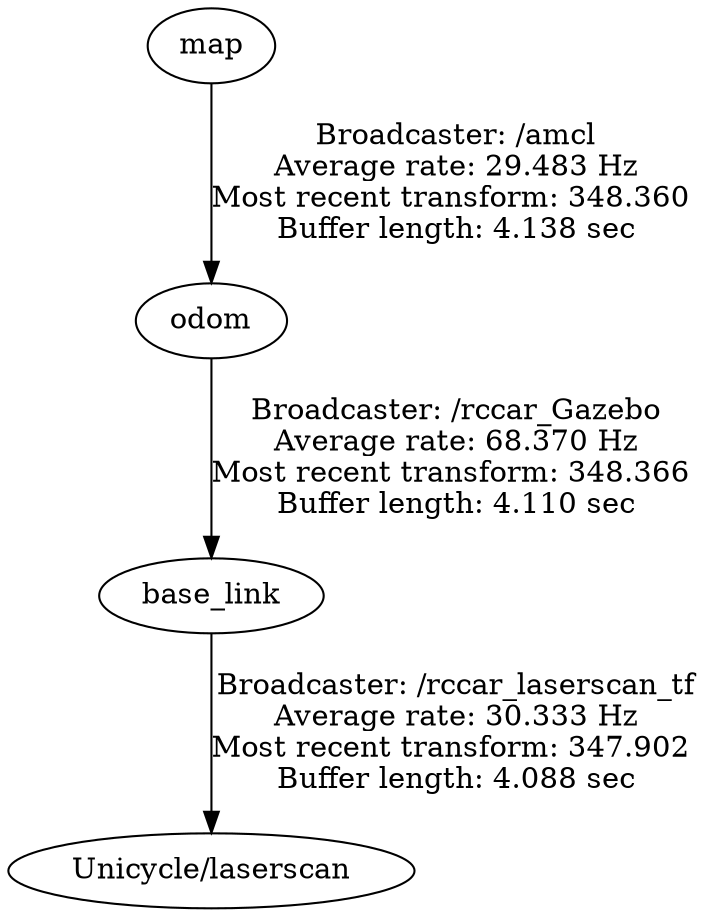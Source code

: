digraph G {
"map" -> "odom"[label="Broadcaster: /amcl\nAverage rate: 29.483 Hz\nMost recent transform: 348.360 \nBuffer length: 4.138 sec\n"];
"odom" -> "base_link"[label="Broadcaster: /rccar_Gazebo\nAverage rate: 68.370 Hz\nMost recent transform: 348.366 \nBuffer length: 4.110 sec\n"];
"base_link" -> "Unicycle/laserscan"[label="Broadcaster: /rccar_laserscan_tf\nAverage rate: 30.333 Hz\nMost recent transform: 347.902 \nBuffer length: 4.088 sec\n"];
}